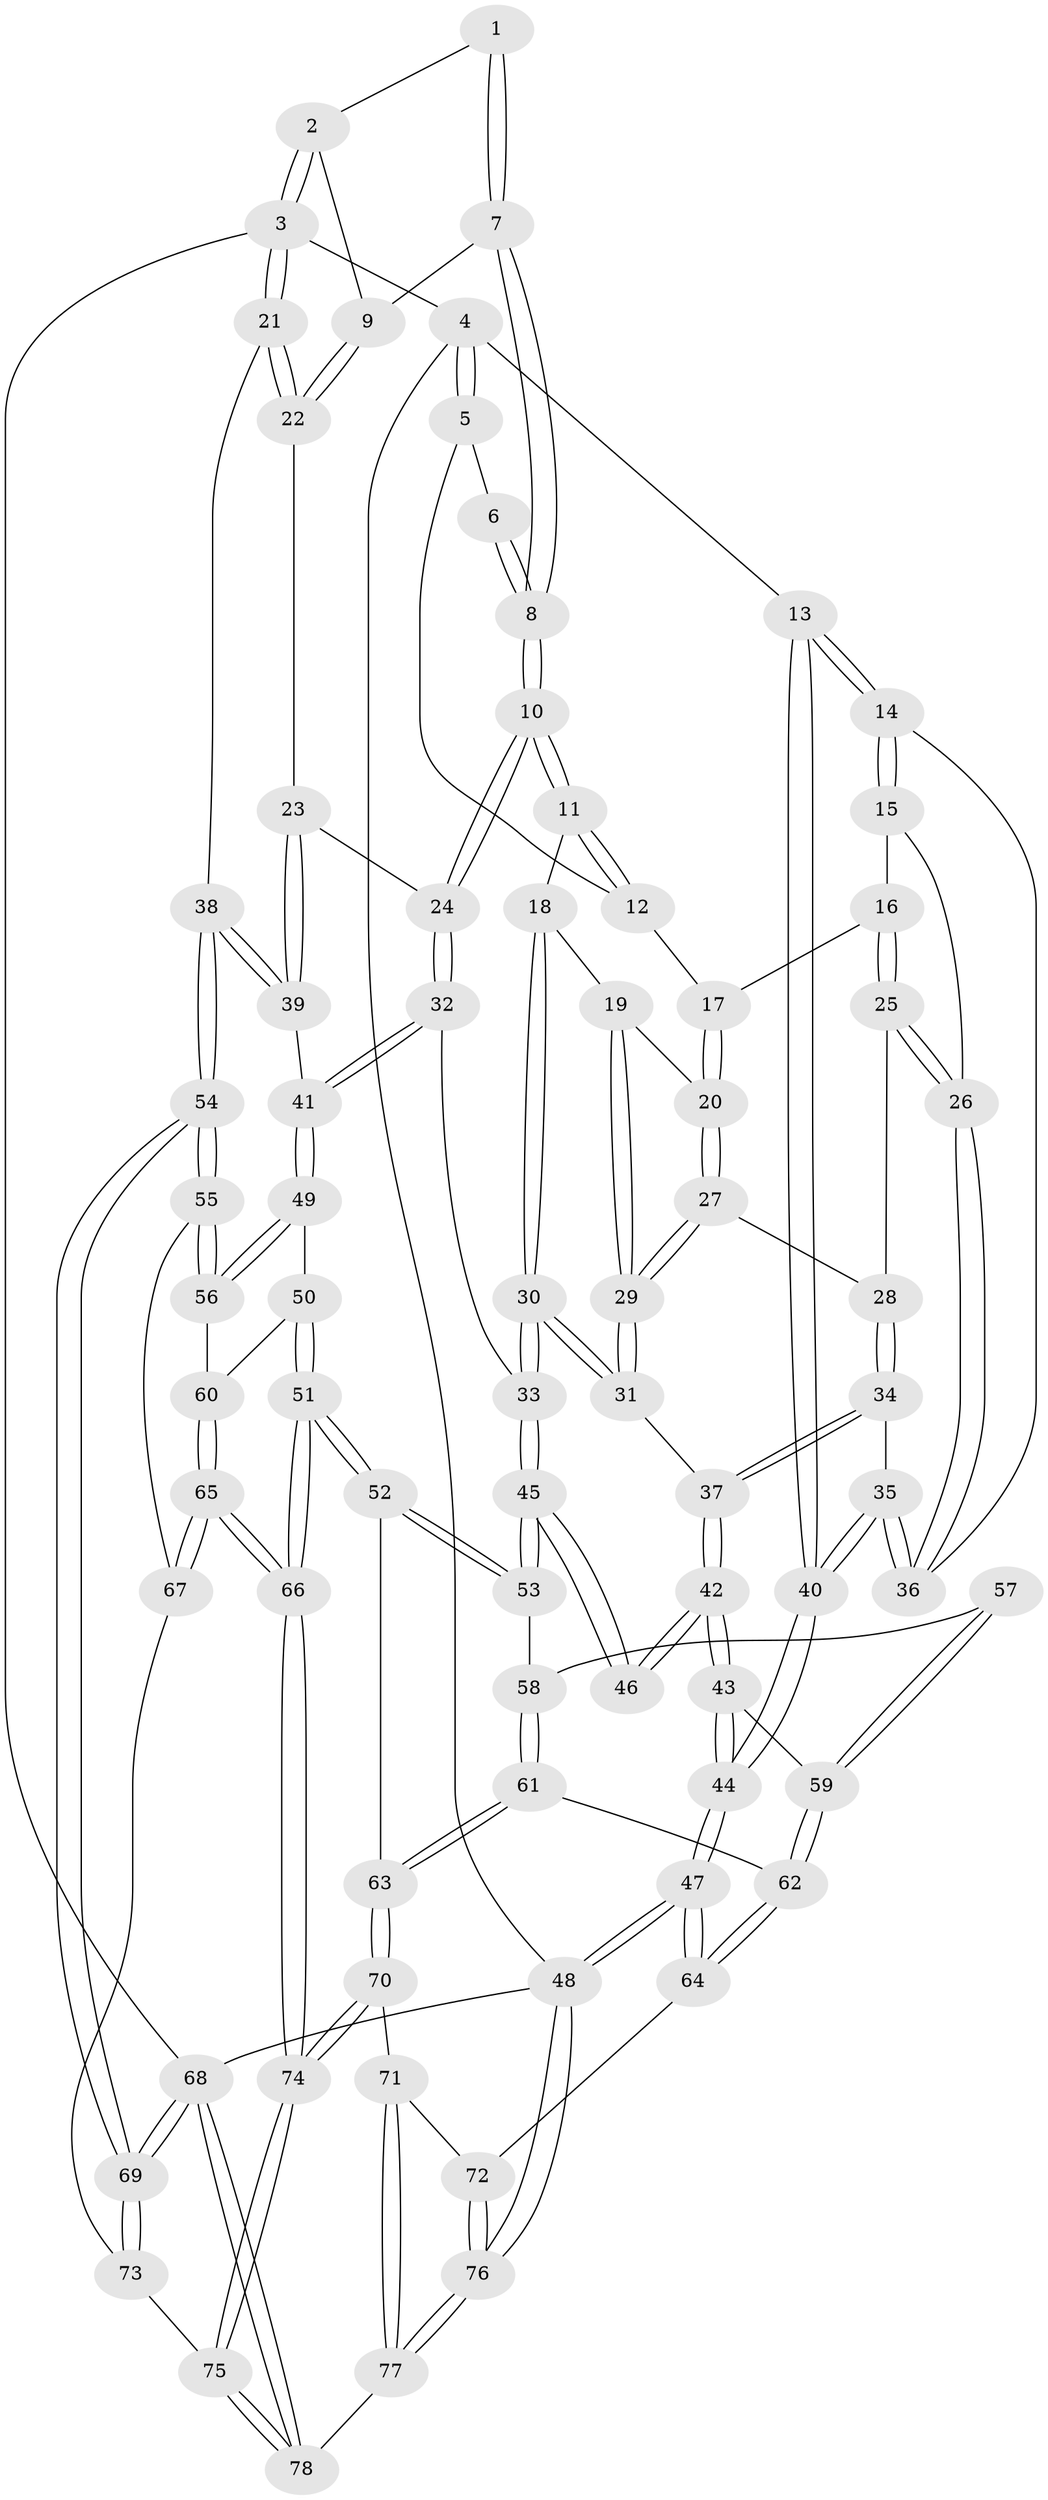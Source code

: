 // coarse degree distribution, {3: 0.6382978723404256, 5: 0.0851063829787234, 4: 0.1702127659574468, 2: 0.10638297872340426}
// Generated by graph-tools (version 1.1) at 2025/54/03/04/25 22:54:47]
// undirected, 78 vertices, 192 edges
graph export_dot {
  node [color=gray90,style=filled];
  1 [pos="+0.8822535899996067+0"];
  2 [pos="+1+0"];
  3 [pos="+1+0"];
  4 [pos="+0+0"];
  5 [pos="+0.38737845889332745+0"];
  6 [pos="+0.5440733771077285+0"];
  7 [pos="+0.7200598935445586+0.11471981381842522"];
  8 [pos="+0.649108467151885+0.14219192604471217"];
  9 [pos="+0.8107523585314486+0.12203679532625818"];
  10 [pos="+0.6025922527579326+0.23574134270908742"];
  11 [pos="+0.4405477233753643+0.1577617550992064"];
  12 [pos="+0.37116723967006254+0"];
  13 [pos="+0+0"];
  14 [pos="+0+0"];
  15 [pos="+0.15565021702310877+0.11735634613985706"];
  16 [pos="+0.17452346949540157+0.11874191220706518"];
  17 [pos="+0.23189684112077488+0.0917294364588593"];
  18 [pos="+0.40664788369299737+0.1853187628558456"];
  19 [pos="+0.4046224843069689+0.18581812237424145"];
  20 [pos="+0.29615493908878526+0.18358006505658364"];
  21 [pos="+1+0.180950587205664"];
  22 [pos="+0.8971543875613508+0.2067406563927002"];
  23 [pos="+0.8513703896658608+0.24751520794931783"];
  24 [pos="+0.6199941670743448+0.2980050953092179"];
  25 [pos="+0.20778465294011467+0.22098065952236493"];
  26 [pos="+0.1181809150957434+0.2694700136169655"];
  27 [pos="+0.26018414305529536+0.2364159798153804"];
  28 [pos="+0.22775306492739777+0.236121724677105"];
  29 [pos="+0.29658352422576867+0.27875086959441686"];
  30 [pos="+0.3662241584247256+0.4198465305832786"];
  31 [pos="+0.31772512487437704+0.40287998280361376"];
  32 [pos="+0.6018905330648827+0.4399144939949275"];
  33 [pos="+0.44800799544564757+0.4799382330148492"];
  34 [pos="+0.17800613867360326+0.398098267353061"];
  35 [pos="+0.11604516358887186+0.3280661864237759"];
  36 [pos="+0.1074160857684439+0.2817509603181382"];
  37 [pos="+0.18390115618667532+0.4096514600841322"];
  38 [pos="+1+0.5350876091760666"];
  39 [pos="+0.8500406911075533+0.45158860406008244"];
  40 [pos="+0+0.39492465887603184"];
  41 [pos="+0.6349861648063355+0.4676539664007833"];
  42 [pos="+0.09352511989573874+0.5479800593436067"];
  43 [pos="+0.0455780836851983+0.5856383896468158"];
  44 [pos="+0+0.5669556921447145"];
  45 [pos="+0.39952049615959423+0.5804335260110652"];
  46 [pos="+0.24146502531216837+0.5760934020893592"];
  47 [pos="+0+1"];
  48 [pos="+0+1"];
  49 [pos="+0.6393878649708099+0.4836138012151169"];
  50 [pos="+0.6273276553996208+0.6344672561820693"];
  51 [pos="+0.5669882381887427+0.8250351861952032"];
  52 [pos="+0.4643459043593746+0.719614258773961"];
  53 [pos="+0.3989156601317979+0.5862294116946295"];
  54 [pos="+1+0.6030341921396559"];
  55 [pos="+0.9722247474621598+0.6836408099294512"];
  56 [pos="+0.8160258690059276+0.6736254464396462"];
  57 [pos="+0.2502247837610065+0.6650948763006643"];
  58 [pos="+0.3008063570184733+0.6962597886216663"];
  59 [pos="+0.055782983824319766+0.6003377751313399"];
  60 [pos="+0.7579941718191269+0.7264795206687861"];
  61 [pos="+0.2797690179172425+0.7646101544376536"];
  62 [pos="+0.12789051671658186+0.7516513090821493"];
  63 [pos="+0.30191792892942754+0.8024149961544271"];
  64 [pos="+0.10679474822459645+0.8303925366189518"];
  65 [pos="+0.6558684116296584+0.9158342485083635"];
  66 [pos="+0.604163177241539+0.9680009701298595"];
  67 [pos="+0.9136878607952192+0.7836729554859337"];
  68 [pos="+1+1"];
  69 [pos="+1+1"];
  70 [pos="+0.32024692596141524+0.8774270366725836"];
  71 [pos="+0.2778687460720772+0.9039760386895163"];
  72 [pos="+0.23213444859843135+0.908645069548255"];
  73 [pos="+0.921526617438276+0.8959982641951476"];
  74 [pos="+0.5995148297715801+0.99141284878543"];
  75 [pos="+0.6297891778108516+1"];
  76 [pos="+0+1"];
  77 [pos="+0.2353375398362741+1"];
  78 [pos="+0.6319658222425848+1"];
  1 -- 2;
  1 -- 7;
  1 -- 7;
  2 -- 3;
  2 -- 3;
  2 -- 9;
  3 -- 4;
  3 -- 21;
  3 -- 21;
  3 -- 68;
  4 -- 5;
  4 -- 5;
  4 -- 13;
  4 -- 48;
  5 -- 6;
  5 -- 12;
  6 -- 8;
  6 -- 8;
  7 -- 8;
  7 -- 8;
  7 -- 9;
  8 -- 10;
  8 -- 10;
  9 -- 22;
  9 -- 22;
  10 -- 11;
  10 -- 11;
  10 -- 24;
  10 -- 24;
  11 -- 12;
  11 -- 12;
  11 -- 18;
  12 -- 17;
  13 -- 14;
  13 -- 14;
  13 -- 40;
  13 -- 40;
  14 -- 15;
  14 -- 15;
  14 -- 36;
  15 -- 16;
  15 -- 26;
  16 -- 17;
  16 -- 25;
  16 -- 25;
  17 -- 20;
  17 -- 20;
  18 -- 19;
  18 -- 30;
  18 -- 30;
  19 -- 20;
  19 -- 29;
  19 -- 29;
  20 -- 27;
  20 -- 27;
  21 -- 22;
  21 -- 22;
  21 -- 38;
  22 -- 23;
  23 -- 24;
  23 -- 39;
  23 -- 39;
  24 -- 32;
  24 -- 32;
  25 -- 26;
  25 -- 26;
  25 -- 28;
  26 -- 36;
  26 -- 36;
  27 -- 28;
  27 -- 29;
  27 -- 29;
  28 -- 34;
  28 -- 34;
  29 -- 31;
  29 -- 31;
  30 -- 31;
  30 -- 31;
  30 -- 33;
  30 -- 33;
  31 -- 37;
  32 -- 33;
  32 -- 41;
  32 -- 41;
  33 -- 45;
  33 -- 45;
  34 -- 35;
  34 -- 37;
  34 -- 37;
  35 -- 36;
  35 -- 36;
  35 -- 40;
  35 -- 40;
  37 -- 42;
  37 -- 42;
  38 -- 39;
  38 -- 39;
  38 -- 54;
  38 -- 54;
  39 -- 41;
  40 -- 44;
  40 -- 44;
  41 -- 49;
  41 -- 49;
  42 -- 43;
  42 -- 43;
  42 -- 46;
  42 -- 46;
  43 -- 44;
  43 -- 44;
  43 -- 59;
  44 -- 47;
  44 -- 47;
  45 -- 46;
  45 -- 46;
  45 -- 53;
  45 -- 53;
  47 -- 48;
  47 -- 48;
  47 -- 64;
  47 -- 64;
  48 -- 76;
  48 -- 76;
  48 -- 68;
  49 -- 50;
  49 -- 56;
  49 -- 56;
  50 -- 51;
  50 -- 51;
  50 -- 60;
  51 -- 52;
  51 -- 52;
  51 -- 66;
  51 -- 66;
  52 -- 53;
  52 -- 53;
  52 -- 63;
  53 -- 58;
  54 -- 55;
  54 -- 55;
  54 -- 69;
  54 -- 69;
  55 -- 56;
  55 -- 56;
  55 -- 67;
  56 -- 60;
  57 -- 58;
  57 -- 59;
  57 -- 59;
  58 -- 61;
  58 -- 61;
  59 -- 62;
  59 -- 62;
  60 -- 65;
  60 -- 65;
  61 -- 62;
  61 -- 63;
  61 -- 63;
  62 -- 64;
  62 -- 64;
  63 -- 70;
  63 -- 70;
  64 -- 72;
  65 -- 66;
  65 -- 66;
  65 -- 67;
  65 -- 67;
  66 -- 74;
  66 -- 74;
  67 -- 73;
  68 -- 69;
  68 -- 69;
  68 -- 78;
  68 -- 78;
  69 -- 73;
  69 -- 73;
  70 -- 71;
  70 -- 74;
  70 -- 74;
  71 -- 72;
  71 -- 77;
  71 -- 77;
  72 -- 76;
  72 -- 76;
  73 -- 75;
  74 -- 75;
  74 -- 75;
  75 -- 78;
  75 -- 78;
  76 -- 77;
  76 -- 77;
  77 -- 78;
}
